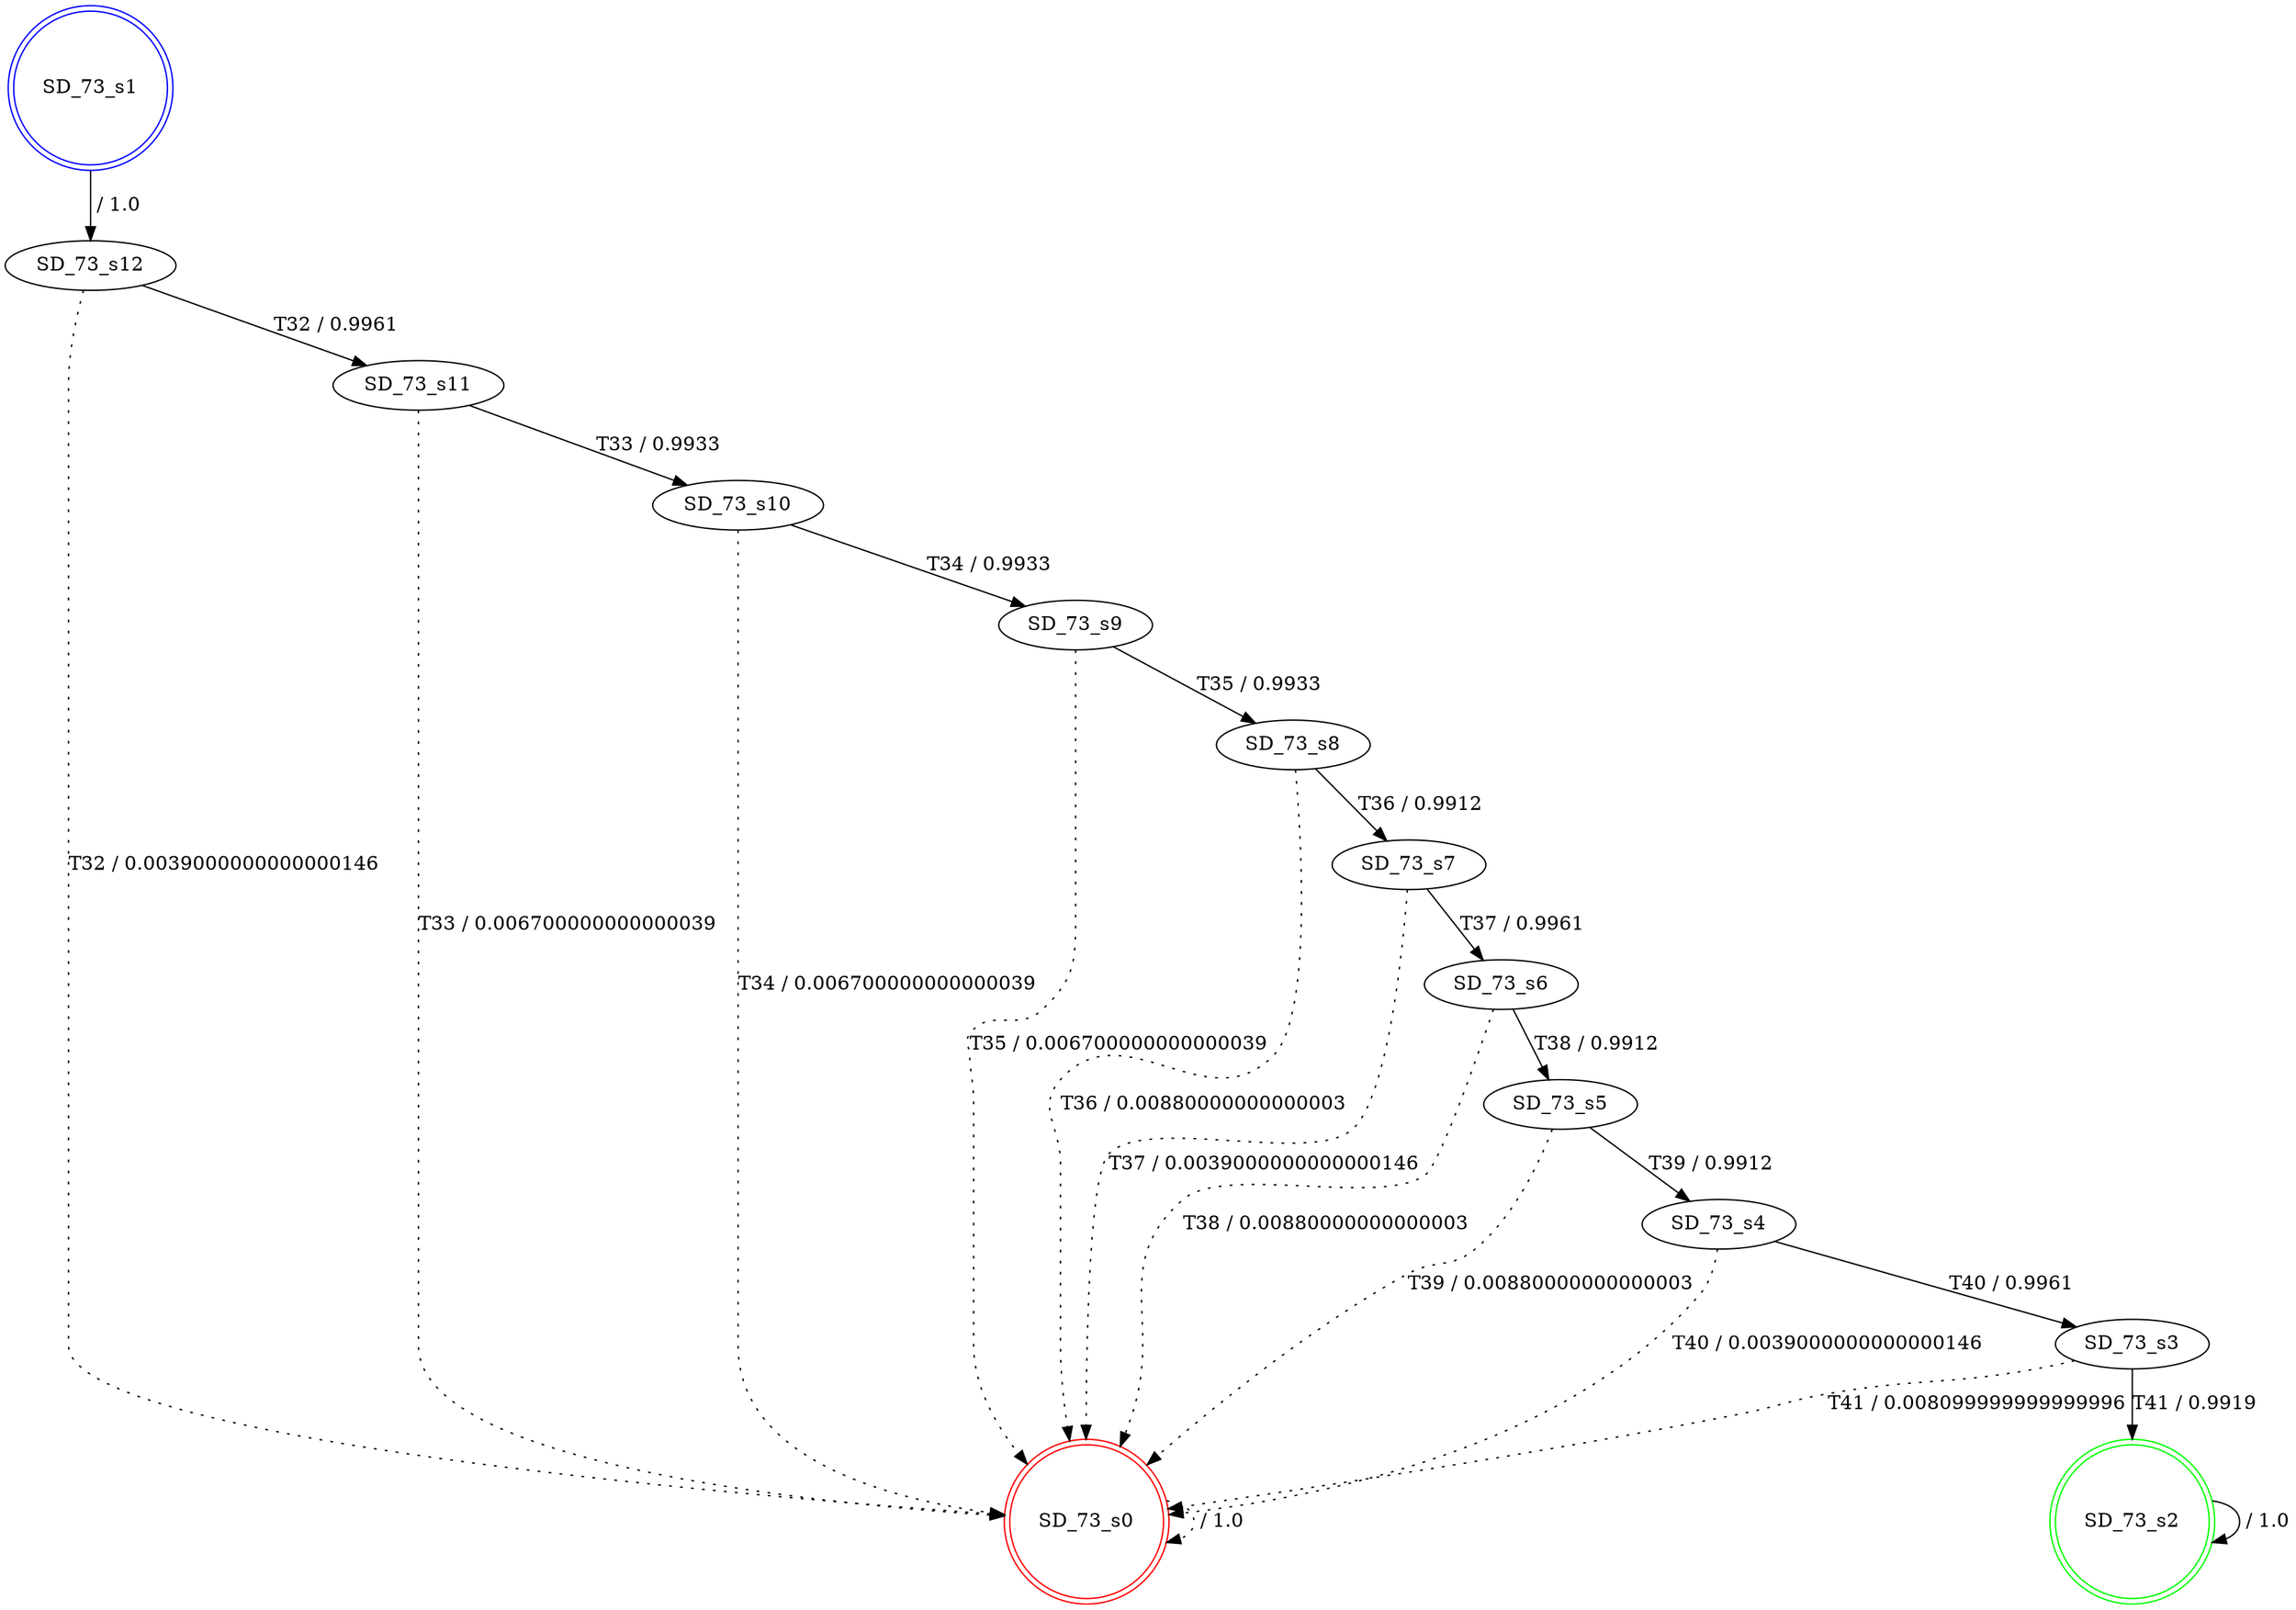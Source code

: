 digraph graphname {
SD_73_s0 [label="SD_73_s0",color=red,shape=doublecircle ];
SD_73_s1 [label="SD_73_s1",color=blue,shape=doublecircle ];
SD_73_s2 [label="SD_73_s2",color=green,shape=doublecircle ];
SD_73_s3 [label="SD_73_s3" ];
SD_73_s4 [label="SD_73_s4" ];
SD_73_s5 [label="SD_73_s5" ];
SD_73_s6 [label="SD_73_s6" ];
SD_73_s7 [label="SD_73_s7" ];
SD_73_s8 [label="SD_73_s8" ];
SD_73_s9 [label="SD_73_s9" ];
SD_73_s10 [label="SD_73_s10" ];
SD_73_s11 [label="SD_73_s11" ];
SD_73_s12 [label="SD_73_s12" ];
SD_73_s0 -> SD_73_s0 [label=" / 1.0", style=dotted];
SD_73_s1 -> SD_73_s12 [label=" / 1.0"];
SD_73_s2 -> SD_73_s2 [label=" / 1.0"];
SD_73_s3 -> SD_73_s2 [label="T41 / 0.9919"];
SD_73_s3 -> SD_73_s0 [label="T41 / 0.008099999999999996", style=dotted];
SD_73_s4 -> SD_73_s3 [label="T40 / 0.9961"];
SD_73_s4 -> SD_73_s0 [label="T40 / 0.0039000000000000146", style=dotted];
SD_73_s5 -> SD_73_s4 [label="T39 / 0.9912"];
SD_73_s5 -> SD_73_s0 [label="T39 / 0.00880000000000003", style=dotted];
SD_73_s6 -> SD_73_s5 [label="T38 / 0.9912"];
SD_73_s6 -> SD_73_s0 [label="T38 / 0.00880000000000003", style=dotted];
SD_73_s7 -> SD_73_s6 [label="T37 / 0.9961"];
SD_73_s7 -> SD_73_s0 [label="T37 / 0.0039000000000000146", style=dotted];
SD_73_s8 -> SD_73_s7 [label="T36 / 0.9912"];
SD_73_s8 -> SD_73_s0 [label="T36 / 0.00880000000000003", style=dotted];
SD_73_s9 -> SD_73_s8 [label="T35 / 0.9933"];
SD_73_s9 -> SD_73_s0 [label="T35 / 0.006700000000000039", style=dotted];
SD_73_s10 -> SD_73_s9 [label="T34 / 0.9933"];
SD_73_s10 -> SD_73_s0 [label="T34 / 0.006700000000000039", style=dotted];
SD_73_s11 -> SD_73_s10 [label="T33 / 0.9933"];
SD_73_s11 -> SD_73_s0 [label="T33 / 0.006700000000000039", style=dotted];
SD_73_s12 -> SD_73_s11 [label="T32 / 0.9961"];
SD_73_s12 -> SD_73_s0 [label="T32 / 0.0039000000000000146", style=dotted];
}